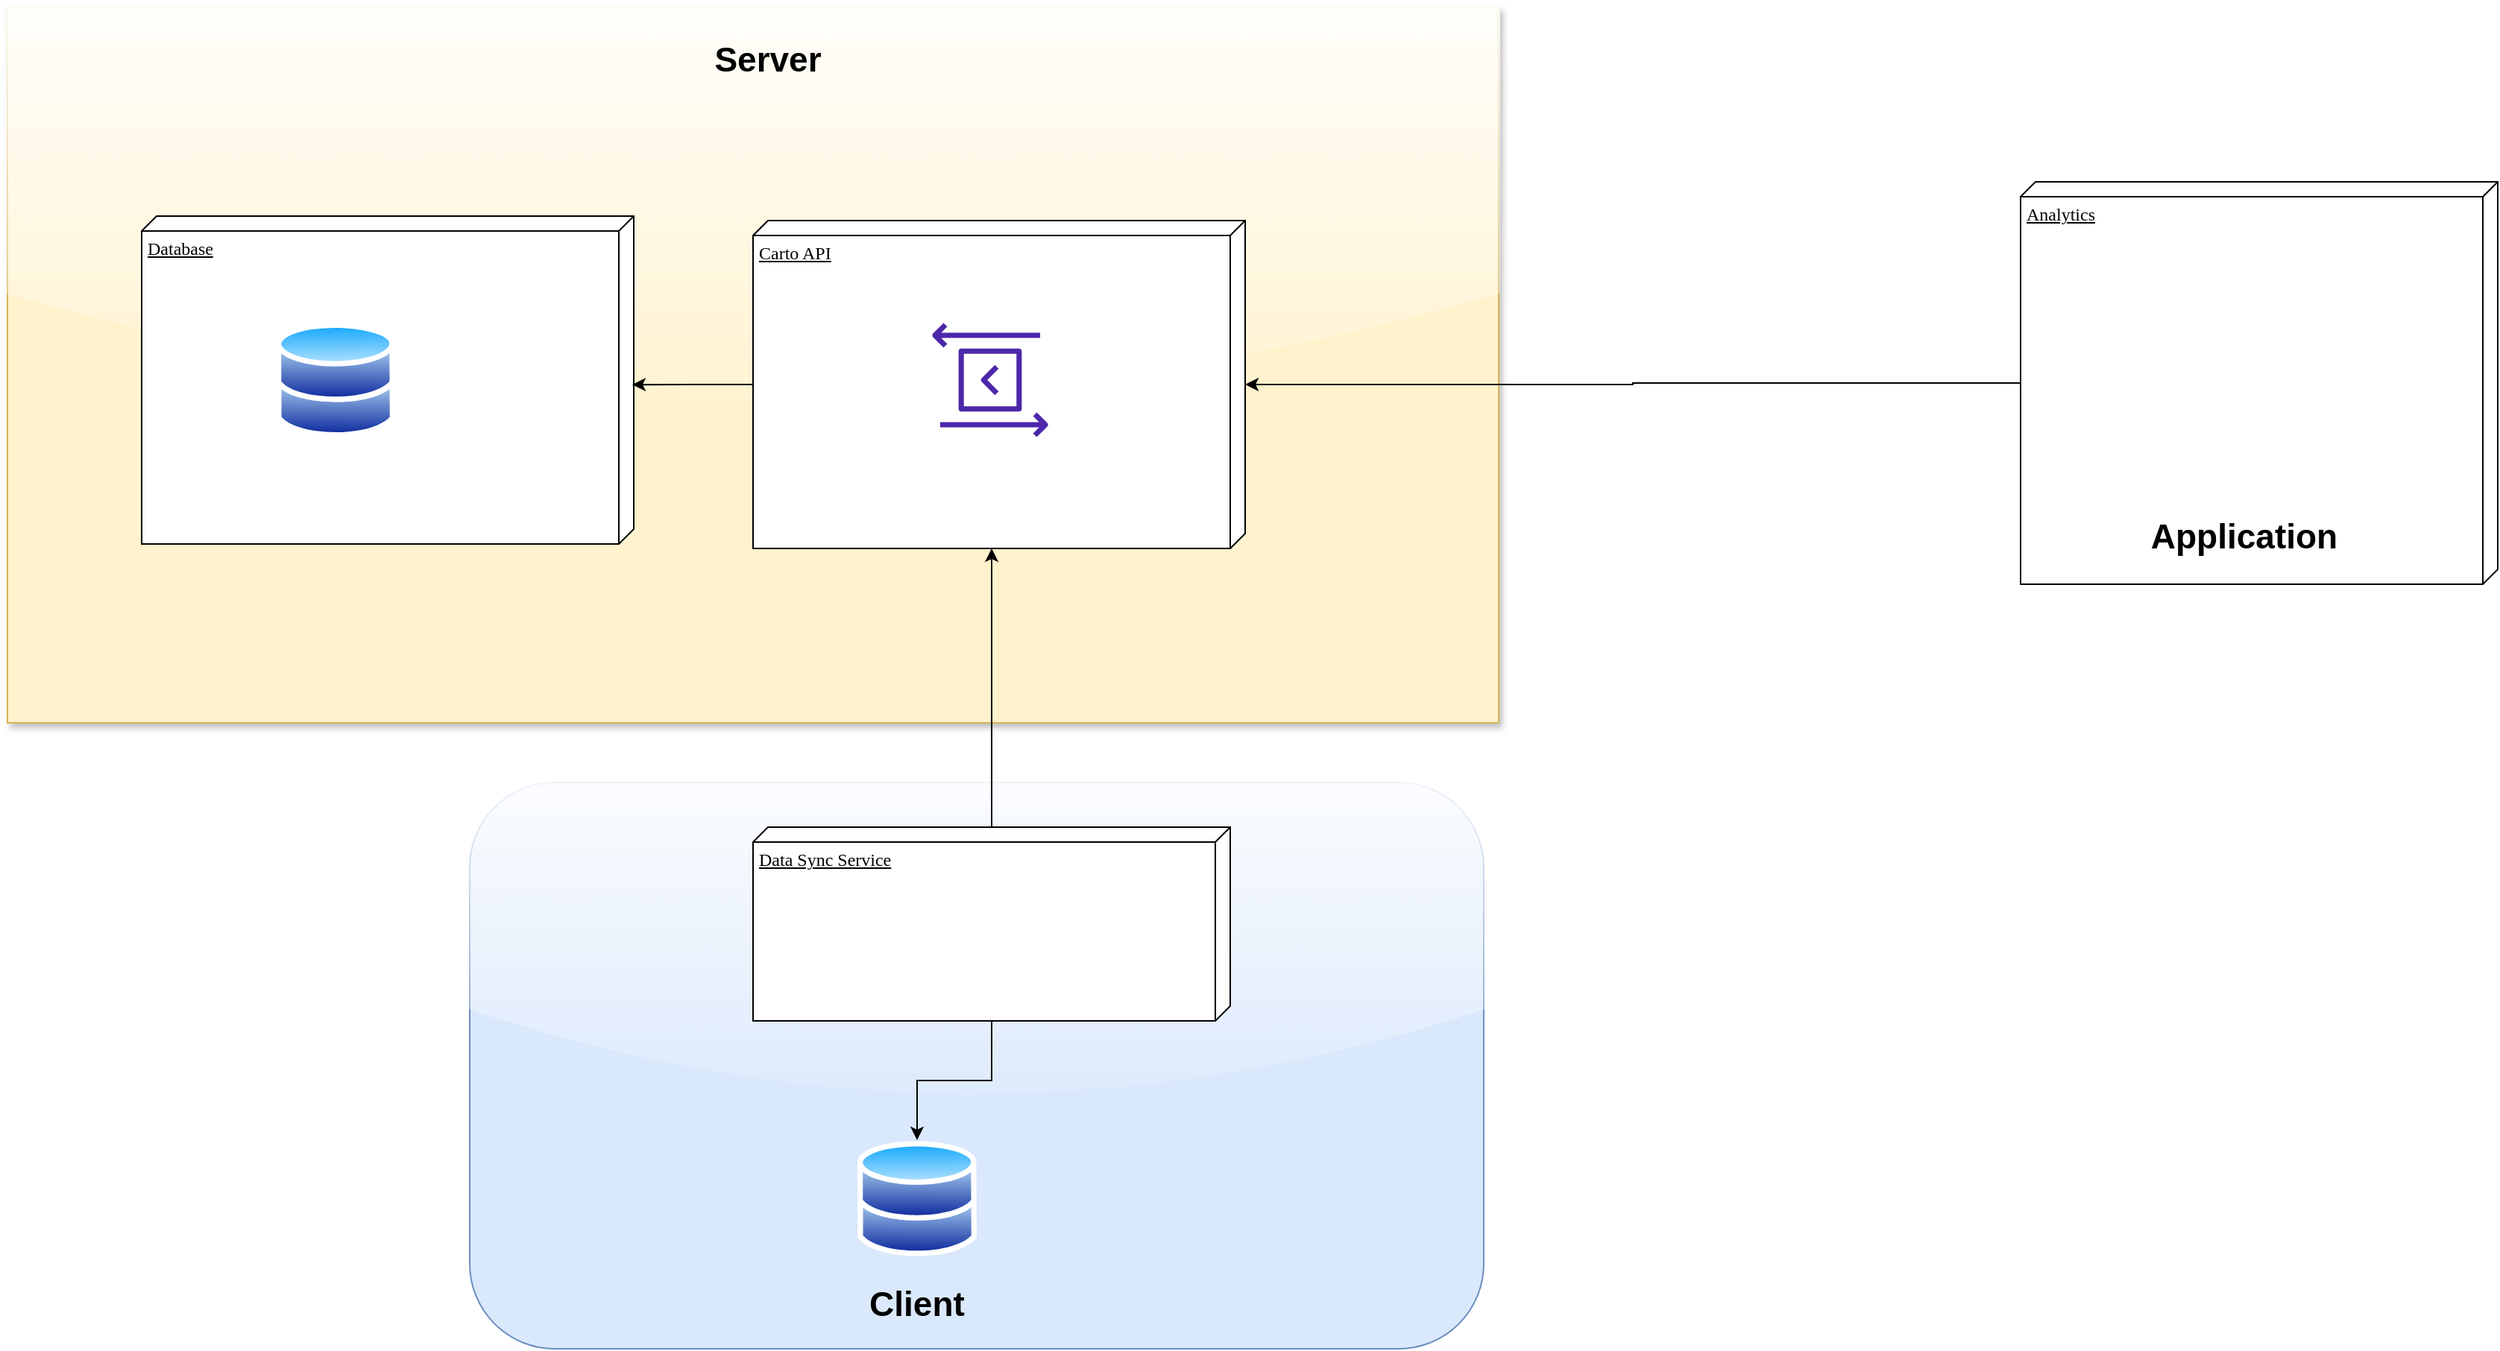 <mxfile version="21.6.2" type="github">
  <diagram name="Page-1" id="5f0bae14-7c28-e335-631c-24af17079c00">
    <mxGraphModel dx="2433" dy="2123" grid="1" gridSize="10" guides="1" tooltips="1" connect="1" arrows="1" fold="1" page="1" pageScale="1" pageWidth="1100" pageHeight="850" background="none" math="0" shadow="0">
      <root>
        <mxCell id="0" />
        <mxCell id="1" parent="0" />
        <mxCell id="QFB8S7wR_qHZRgBEiR2Z-17" value="" style="rounded=1;whiteSpace=wrap;html=1;fillColor=#dae8fc;strokeColor=#6c8ebf;glass=1;" vertex="1" parent="1">
          <mxGeometry x="340" y="450" width="680" height="380" as="geometry" />
        </mxCell>
        <mxCell id="QFB8S7wR_qHZRgBEiR2Z-7" value="" style="rounded=0;whiteSpace=wrap;html=1;fillColor=#fff2cc;strokeColor=#d6b656;glass=1;shadow=1;" vertex="1" parent="1">
          <mxGeometry x="30" y="-70" width="1000" height="480" as="geometry" />
        </mxCell>
        <mxCell id="39150e848f15840c-1" value="Database" style="verticalAlign=top;align=left;spacingTop=8;spacingLeft=2;spacingRight=12;shape=cube;size=10;direction=south;fontStyle=4;html=1;rounded=0;shadow=0;comic=0;labelBackgroundColor=none;strokeWidth=1;fontFamily=Verdana;fontSize=12" parent="1" vertex="1">
          <mxGeometry x="120" y="70" width="330" height="220" as="geometry" />
        </mxCell>
        <mxCell id="QFB8S7wR_qHZRgBEiR2Z-3" style="edgeStyle=orthogonalEdgeStyle;rounded=0;orthogonalLoop=1;jettySize=auto;html=1;entryX=0.514;entryY=0.003;entryDx=0;entryDy=0;entryPerimeter=0;" edge="1" parent="1" source="39150e848f15840c-2" target="39150e848f15840c-1">
          <mxGeometry relative="1" as="geometry" />
        </mxCell>
        <mxCell id="39150e848f15840c-2" value="Carto API" style="verticalAlign=top;align=left;spacingTop=8;spacingLeft=2;spacingRight=12;shape=cube;size=10;direction=south;fontStyle=4;html=1;rounded=0;shadow=0;comic=0;labelBackgroundColor=none;strokeWidth=1;fontFamily=Verdana;fontSize=12" parent="1" vertex="1">
          <mxGeometry x="530" y="73" width="330" height="220" as="geometry" />
        </mxCell>
        <mxCell id="QFB8S7wR_qHZRgBEiR2Z-4" style="edgeStyle=orthogonalEdgeStyle;rounded=0;orthogonalLoop=1;jettySize=auto;html=1;" edge="1" parent="1" source="39150e848f15840c-3" target="39150e848f15840c-2">
          <mxGeometry relative="1" as="geometry" />
        </mxCell>
        <mxCell id="39150e848f15840c-3" value="Analytics" style="verticalAlign=top;align=left;spacingTop=8;spacingLeft=2;spacingRight=12;shape=cube;size=10;direction=south;fontStyle=4;html=1;rounded=0;shadow=0;comic=0;labelBackgroundColor=none;strokeWidth=1;fontFamily=Verdana;fontSize=12" parent="1" vertex="1">
          <mxGeometry x="1380" y="47" width="320" height="270" as="geometry" />
        </mxCell>
        <mxCell id="QFB8S7wR_qHZRgBEiR2Z-1" value="" style="image;aspect=fixed;perimeter=ellipsePerimeter;html=1;align=center;shadow=0;dashed=0;spacingTop=3;image=img/lib/active_directory/databases.svg;" vertex="1" parent="1">
          <mxGeometry x="210" y="140.8" width="80" height="78.4" as="geometry" />
        </mxCell>
        <mxCell id="QFB8S7wR_qHZRgBEiR2Z-2" value="" style="sketch=0;outlineConnect=0;fontColor=#232F3E;gradientColor=none;fillColor=#4D27AA;strokeColor=none;dashed=0;verticalLabelPosition=bottom;verticalAlign=top;align=center;html=1;fontSize=12;fontStyle=0;aspect=fixed;pointerEvents=1;shape=mxgraph.aws4.data_exchange_for_apis;" vertex="1" parent="1">
          <mxGeometry x="650" y="141" width="78" height="78" as="geometry" />
        </mxCell>
        <mxCell id="QFB8S7wR_qHZRgBEiR2Z-6" style="edgeStyle=orthogonalEdgeStyle;rounded=0;orthogonalLoop=1;jettySize=auto;html=1;entryX=0;entryY=0;entryDx=220;entryDy=170;entryPerimeter=0;" edge="1" parent="1" source="QFB8S7wR_qHZRgBEiR2Z-5" target="39150e848f15840c-2">
          <mxGeometry relative="1" as="geometry" />
        </mxCell>
        <mxCell id="QFB8S7wR_qHZRgBEiR2Z-19" style="edgeStyle=orthogonalEdgeStyle;rounded=0;orthogonalLoop=1;jettySize=auto;html=1;entryX=0.5;entryY=0;entryDx=0;entryDy=0;" edge="1" parent="1" source="QFB8S7wR_qHZRgBEiR2Z-5" target="QFB8S7wR_qHZRgBEiR2Z-18">
          <mxGeometry relative="1" as="geometry" />
        </mxCell>
        <mxCell id="QFB8S7wR_qHZRgBEiR2Z-5" value="Data Sync Service" style="verticalAlign=top;align=left;spacingTop=8;spacingLeft=2;spacingRight=12;shape=cube;size=10;direction=south;fontStyle=4;html=1;rounded=0;shadow=0;comic=0;labelBackgroundColor=none;strokeWidth=1;fontFamily=Verdana;fontSize=12" vertex="1" parent="1">
          <mxGeometry x="530" y="480" width="320" height="130" as="geometry" />
        </mxCell>
        <mxCell id="QFB8S7wR_qHZRgBEiR2Z-18" value="" style="image;aspect=fixed;perimeter=ellipsePerimeter;html=1;align=center;shadow=0;dashed=0;spacingTop=3;image=img/lib/active_directory/databases.svg;" vertex="1" parent="1">
          <mxGeometry x="600" y="690" width="80" height="78.4" as="geometry" />
        </mxCell>
        <mxCell id="QFB8S7wR_qHZRgBEiR2Z-20" value="Server" style="text;html=1;strokeColor=none;fillColor=none;align=center;verticalAlign=middle;whiteSpace=wrap;rounded=0;fontStyle=1;fontSize=23;" vertex="1" parent="1">
          <mxGeometry x="460" y="-60" width="160" height="50" as="geometry" />
        </mxCell>
        <mxCell id="QFB8S7wR_qHZRgBEiR2Z-21" value="Client" style="text;html=1;strokeColor=none;fillColor=none;align=center;verticalAlign=middle;whiteSpace=wrap;rounded=0;fontStyle=1;fontSize=23;" vertex="1" parent="1">
          <mxGeometry x="560" y="780" width="160" height="40" as="geometry" />
        </mxCell>
        <mxCell id="QFB8S7wR_qHZRgBEiR2Z-22" value="Application" style="text;html=1;strokeColor=none;fillColor=none;align=center;verticalAlign=middle;whiteSpace=wrap;rounded=0;fontStyle=1;fontSize=23;" vertex="1" parent="1">
          <mxGeometry x="1450" y="260" width="160" height="50" as="geometry" />
        </mxCell>
      </root>
    </mxGraphModel>
  </diagram>
</mxfile>
